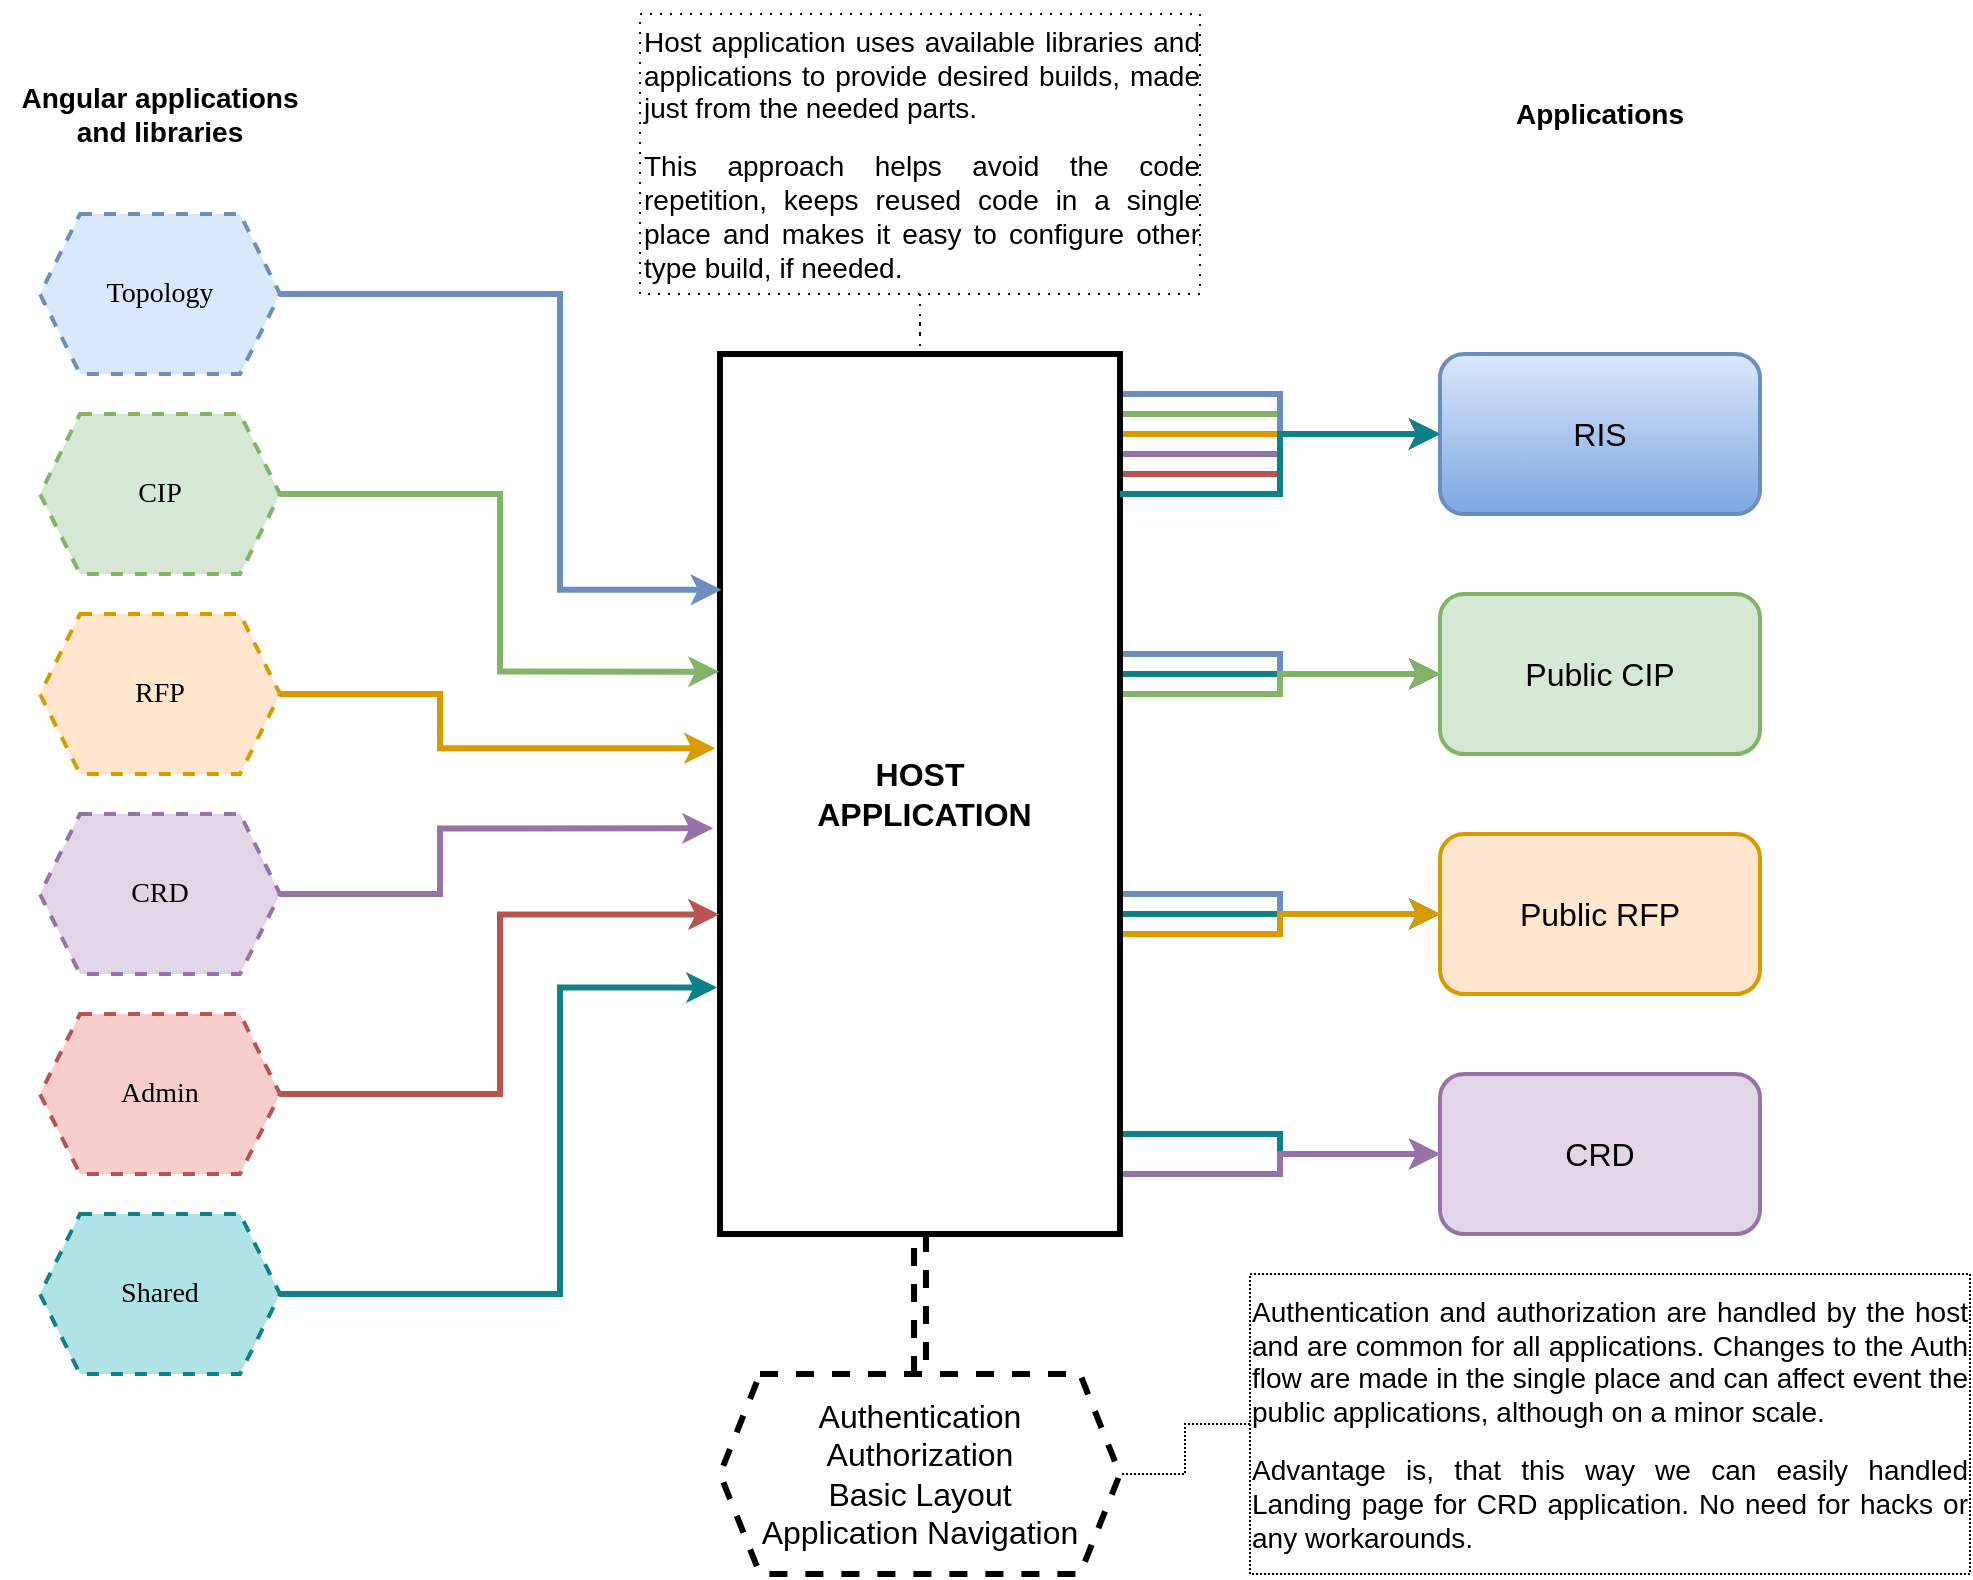 <mxfile version="24.7.14">
  <diagram name="Page-1" id="Wd6QTQrWX2mw0h-eFtn6">
    <mxGraphModel dx="1734" dy="982" grid="1" gridSize="10" guides="1" tooltips="1" connect="1" arrows="1" fold="1" page="1" pageScale="1" pageWidth="1169" pageHeight="827" math="0" shadow="0">
      <root>
        <mxCell id="0" />
        <mxCell id="1" parent="0" />
        <mxCell id="cdumC1pG2LzIDTalaGFU-20" style="edgeStyle=orthogonalEdgeStyle;rounded=0;orthogonalLoop=1;jettySize=auto;html=1;entryX=0;entryY=0.5;entryDx=0;entryDy=0;strokeWidth=3;fillColor=#e1d5e7;strokeColor=#9673a6;" edge="1" parent="1" source="cdumC1pG2LzIDTalaGFU-1" target="cdumC1pG2LzIDTalaGFU-3">
          <mxGeometry relative="1" as="geometry">
            <Array as="points">
              <mxPoint x="775" y="250" />
              <mxPoint x="775" y="240" />
            </Array>
          </mxGeometry>
        </mxCell>
        <mxCell id="cdumC1pG2LzIDTalaGFU-23" style="edgeStyle=orthogonalEdgeStyle;rounded=0;orthogonalLoop=1;jettySize=auto;html=1;entryX=0;entryY=0.5;entryDx=0;entryDy=0;strokeWidth=3;fillColor=#ffe6cc;strokeColor=#d79b00;" edge="1" parent="1" source="cdumC1pG2LzIDTalaGFU-1" target="cdumC1pG2LzIDTalaGFU-3">
          <mxGeometry relative="1" as="geometry">
            <Array as="points">
              <mxPoint x="735" y="240" />
              <mxPoint x="735" y="240" />
            </Array>
          </mxGeometry>
        </mxCell>
        <mxCell id="cdumC1pG2LzIDTalaGFU-24" style="edgeStyle=orthogonalEdgeStyle;rounded=0;orthogonalLoop=1;jettySize=auto;html=1;entryX=0;entryY=0.5;entryDx=0;entryDy=0;strokeWidth=3;fillColor=#d5e8d4;strokeColor=#82b366;" edge="1" parent="1" source="cdumC1pG2LzIDTalaGFU-1" target="cdumC1pG2LzIDTalaGFU-3">
          <mxGeometry relative="1" as="geometry">
            <Array as="points">
              <mxPoint x="775" y="230" />
              <mxPoint x="775" y="240" />
            </Array>
          </mxGeometry>
        </mxCell>
        <mxCell id="cdumC1pG2LzIDTalaGFU-25" style="edgeStyle=orthogonalEdgeStyle;rounded=0;orthogonalLoop=1;jettySize=auto;html=1;entryX=0;entryY=0.5;entryDx=0;entryDy=0;strokeWidth=3;fillColor=#f8cecc;strokeColor=#b85450;" edge="1" parent="1" source="cdumC1pG2LzIDTalaGFU-1" target="cdumC1pG2LzIDTalaGFU-3">
          <mxGeometry relative="1" as="geometry">
            <Array as="points">
              <mxPoint x="775" y="260" />
              <mxPoint x="775" y="240" />
            </Array>
          </mxGeometry>
        </mxCell>
        <mxCell id="cdumC1pG2LzIDTalaGFU-26" style="edgeStyle=orthogonalEdgeStyle;rounded=0;orthogonalLoop=1;jettySize=auto;html=1;entryX=0;entryY=0.5;entryDx=0;entryDy=0;strokeWidth=3;fillColor=#dae8fc;strokeColor=#6c8ebf;" edge="1" parent="1" source="cdumC1pG2LzIDTalaGFU-1" target="cdumC1pG2LzIDTalaGFU-3">
          <mxGeometry relative="1" as="geometry">
            <Array as="points">
              <mxPoint x="775" y="220" />
              <mxPoint x="775" y="240" />
            </Array>
          </mxGeometry>
        </mxCell>
        <mxCell id="cdumC1pG2LzIDTalaGFU-27" style="edgeStyle=orthogonalEdgeStyle;rounded=0;orthogonalLoop=1;jettySize=auto;html=1;entryX=0;entryY=0.5;entryDx=0;entryDy=0;strokeWidth=3;fillColor=#dae8fc;strokeColor=#6c8ebf;" edge="1" parent="1" source="cdumC1pG2LzIDTalaGFU-1" target="cdumC1pG2LzIDTalaGFU-4">
          <mxGeometry relative="1" as="geometry">
            <Array as="points">
              <mxPoint x="775" y="350" />
              <mxPoint x="775" y="360" />
            </Array>
          </mxGeometry>
        </mxCell>
        <mxCell id="cdumC1pG2LzIDTalaGFU-28" style="edgeStyle=orthogonalEdgeStyle;rounded=0;orthogonalLoop=1;jettySize=auto;html=1;entryX=0;entryY=0.5;entryDx=0;entryDy=0;strokeWidth=3;fillColor=#b0e3e6;strokeColor=#0e8088;" edge="1" parent="1" source="cdumC1pG2LzIDTalaGFU-1" target="cdumC1pG2LzIDTalaGFU-4">
          <mxGeometry relative="1" as="geometry">
            <Array as="points">
              <mxPoint x="770" y="360" />
              <mxPoint x="770" y="360" />
            </Array>
          </mxGeometry>
        </mxCell>
        <mxCell id="cdumC1pG2LzIDTalaGFU-31" style="edgeStyle=orthogonalEdgeStyle;rounded=0;orthogonalLoop=1;jettySize=auto;html=1;entryX=0;entryY=0.5;entryDx=0;entryDy=0;fillColor=#d5e8d4;strokeColor=#82b366;strokeWidth=3;" edge="1" parent="1" source="cdumC1pG2LzIDTalaGFU-1" target="cdumC1pG2LzIDTalaGFU-4">
          <mxGeometry relative="1" as="geometry">
            <Array as="points">
              <mxPoint x="775" y="370" />
              <mxPoint x="775" y="360" />
            </Array>
          </mxGeometry>
        </mxCell>
        <mxCell id="cdumC1pG2LzIDTalaGFU-32" style="edgeStyle=orthogonalEdgeStyle;rounded=0;orthogonalLoop=1;jettySize=auto;html=1;entryX=0;entryY=0.5;entryDx=0;entryDy=0;strokeWidth=3;fillColor=#dae8fc;strokeColor=#6c8ebf;" edge="1" parent="1" source="cdumC1pG2LzIDTalaGFU-1" target="cdumC1pG2LzIDTalaGFU-5">
          <mxGeometry relative="1" as="geometry">
            <Array as="points">
              <mxPoint x="775" y="470" />
              <mxPoint x="775" y="480" />
            </Array>
          </mxGeometry>
        </mxCell>
        <mxCell id="cdumC1pG2LzIDTalaGFU-33" style="edgeStyle=orthogonalEdgeStyle;rounded=0;orthogonalLoop=1;jettySize=auto;html=1;entryX=0;entryY=0.5;entryDx=0;entryDy=0;strokeWidth=3;fillColor=#b0e3e6;strokeColor=#0e8088;" edge="1" parent="1" source="cdumC1pG2LzIDTalaGFU-1" target="cdumC1pG2LzIDTalaGFU-5">
          <mxGeometry relative="1" as="geometry">
            <Array as="points">
              <mxPoint x="735" y="480" />
              <mxPoint x="735" y="480" />
            </Array>
          </mxGeometry>
        </mxCell>
        <mxCell id="cdumC1pG2LzIDTalaGFU-34" style="edgeStyle=orthogonalEdgeStyle;rounded=0;orthogonalLoop=1;jettySize=auto;html=1;entryX=0;entryY=0.5;entryDx=0;entryDy=0;strokeWidth=3;fillColor=#ffe6cc;strokeColor=#d79b00;" edge="1" parent="1" source="cdumC1pG2LzIDTalaGFU-1" target="cdumC1pG2LzIDTalaGFU-5">
          <mxGeometry relative="1" as="geometry">
            <Array as="points">
              <mxPoint x="775" y="490" />
              <mxPoint x="775" y="480" />
            </Array>
          </mxGeometry>
        </mxCell>
        <mxCell id="cdumC1pG2LzIDTalaGFU-35" style="edgeStyle=orthogonalEdgeStyle;rounded=0;orthogonalLoop=1;jettySize=auto;html=1;entryX=0;entryY=0.5;entryDx=0;entryDy=0;strokeWidth=3;fillColor=#b0e3e6;strokeColor=#0e8088;" edge="1" parent="1" source="cdumC1pG2LzIDTalaGFU-1" target="cdumC1pG2LzIDTalaGFU-6">
          <mxGeometry relative="1" as="geometry">
            <Array as="points">
              <mxPoint x="775" y="590" />
              <mxPoint x="775" y="600" />
            </Array>
          </mxGeometry>
        </mxCell>
        <mxCell id="cdumC1pG2LzIDTalaGFU-36" style="edgeStyle=orthogonalEdgeStyle;rounded=0;orthogonalLoop=1;jettySize=auto;html=1;entryX=0;entryY=0.5;entryDx=0;entryDy=0;strokeWidth=3;fillColor=#e1d5e7;strokeColor=#9673a6;" edge="1" parent="1" source="cdumC1pG2LzIDTalaGFU-1" target="cdumC1pG2LzIDTalaGFU-6">
          <mxGeometry relative="1" as="geometry">
            <Array as="points">
              <mxPoint x="775" y="610" />
              <mxPoint x="775" y="600" />
            </Array>
          </mxGeometry>
        </mxCell>
        <mxCell id="cdumC1pG2LzIDTalaGFU-1" value="&lt;div style=&quot;font-size: 16px;&quot;&gt;&lt;b&gt;&lt;font style=&quot;font-size: 16px;&quot;&gt;&lt;font style=&quot;font-size: 16px;&quot;&gt;HOST&lt;/font&gt;&lt;/font&gt;&lt;/b&gt;&lt;/div&gt;&lt;b&gt;&lt;font style=&quot;font-size: 16px;&quot;&gt;&amp;nbsp;APPLICATION&lt;/font&gt;&lt;/b&gt;" style="whiteSpace=wrap;html=1;strokeWidth=3;" vertex="1" parent="1">
          <mxGeometry x="495" y="200" width="200" height="440" as="geometry" />
        </mxCell>
        <mxCell id="cdumC1pG2LzIDTalaGFU-3" value="&lt;font style=&quot;font-size: 16px;&quot;&gt;RIS&lt;/font&gt;" style="rounded=1;whiteSpace=wrap;html=1;strokeWidth=2;fillColor=#dae8fc;gradientColor=#7ea6e0;strokeColor=#6c8ebf;" vertex="1" parent="1">
          <mxGeometry x="855" y="200" width="160" height="80" as="geometry" />
        </mxCell>
        <mxCell id="cdumC1pG2LzIDTalaGFU-4" value="&lt;div style=&quot;font-size: 13px;&quot;&gt;&lt;font style=&quot;font-size: 16px;&quot;&gt;Public CIP&lt;/font&gt;&lt;/div&gt;" style="rounded=1;whiteSpace=wrap;html=1;strokeWidth=2;fillColor=#d5e8d4;strokeColor=#82b366;" vertex="1" parent="1">
          <mxGeometry x="855" y="320" width="160" height="80" as="geometry" />
        </mxCell>
        <mxCell id="cdumC1pG2LzIDTalaGFU-5" value="&lt;div style=&quot;font-size: 13px;&quot;&gt;&lt;font style=&quot;font-size: 16px;&quot;&gt;Public RFP&lt;br&gt;&lt;/font&gt;&lt;/div&gt;" style="rounded=1;whiteSpace=wrap;html=1;fillColor=#ffe6cc;strokeColor=#d79b00;strokeWidth=2;" vertex="1" parent="1">
          <mxGeometry x="855" y="440" width="160" height="80" as="geometry" />
        </mxCell>
        <mxCell id="cdumC1pG2LzIDTalaGFU-6" value="&lt;font style=&quot;font-size: 16px;&quot;&gt;CRD&lt;/font&gt;" style="rounded=1;whiteSpace=wrap;html=1;fillColor=#e1d5e7;strokeColor=#9673a6;strokeWidth=2;" vertex="1" parent="1">
          <mxGeometry x="855" y="560" width="160" height="80" as="geometry" />
        </mxCell>
        <mxCell id="cdumC1pG2LzIDTalaGFU-7" value="&lt;font face=&quot;Tahoma&quot; style=&quot;font-size: 14px;&quot;&gt;Topology&lt;/font&gt;" style="shape=hexagon;perimeter=hexagonPerimeter2;whiteSpace=wrap;html=1;fixedSize=1;fillColor=#dae8fc;strokeColor=#6c8ebf;strokeWidth=2;dashed=1;" vertex="1" parent="1">
          <mxGeometry x="155" y="130" width="120" height="80" as="geometry" />
        </mxCell>
        <mxCell id="cdumC1pG2LzIDTalaGFU-8" value="&lt;font style=&quot;font-size: 14px;&quot; face=&quot;Tahoma&quot;&gt;CIP&lt;/font&gt;" style="shape=hexagon;perimeter=hexagonPerimeter2;whiteSpace=wrap;html=1;fixedSize=1;fillColor=#d5e8d4;strokeColor=#82b366;strokeWidth=2;dashed=1;" vertex="1" parent="1">
          <mxGeometry x="155" y="230" width="120" height="80" as="geometry" />
        </mxCell>
        <mxCell id="cdumC1pG2LzIDTalaGFU-9" value="&lt;font style=&quot;font-size: 14px;&quot; face=&quot;Tahoma&quot;&gt;RFP&lt;/font&gt;" style="shape=hexagon;perimeter=hexagonPerimeter2;whiteSpace=wrap;html=1;fixedSize=1;fillColor=#ffe6cc;strokeColor=#d79b00;strokeWidth=2;dashed=1;" vertex="1" parent="1">
          <mxGeometry x="155" y="330" width="120" height="80" as="geometry" />
        </mxCell>
        <mxCell id="cdumC1pG2LzIDTalaGFU-10" value="&lt;font face=&quot;Tahoma&quot; style=&quot;font-size: 14px;&quot;&gt;CRD&lt;/font&gt;" style="shape=hexagon;perimeter=hexagonPerimeter2;whiteSpace=wrap;html=1;fixedSize=1;fillColor=#e1d5e7;strokeColor=#9673a6;strokeWidth=2;dashed=1;" vertex="1" parent="1">
          <mxGeometry x="155" y="430" width="120" height="80" as="geometry" />
        </mxCell>
        <mxCell id="cdumC1pG2LzIDTalaGFU-11" value="&lt;font style=&quot;font-size: 14px;&quot; face=&quot;Tahoma&quot;&gt;Admin&lt;/font&gt;" style="shape=hexagon;perimeter=hexagonPerimeter2;whiteSpace=wrap;html=1;fixedSize=1;fillColor=#f8cecc;strokeColor=#b85450;dashed=1;strokeWidth=2;" vertex="1" parent="1">
          <mxGeometry x="155" y="530" width="120" height="80" as="geometry" />
        </mxCell>
        <mxCell id="cdumC1pG2LzIDTalaGFU-12" value="&lt;font style=&quot;font-size: 14px;&quot; face=&quot;Tahoma&quot;&gt;Shared&lt;/font&gt;" style="shape=hexagon;perimeter=hexagonPerimeter2;whiteSpace=wrap;html=1;fixedSize=1;fillColor=#b0e3e6;strokeColor=#0e8088;dashed=1;strokeWidth=2;" vertex="1" parent="1">
          <mxGeometry x="155" y="630" width="120" height="80" as="geometry" />
        </mxCell>
        <mxCell id="cdumC1pG2LzIDTalaGFU-13" style="edgeStyle=orthogonalEdgeStyle;rounded=0;orthogonalLoop=1;jettySize=auto;html=1;entryX=0.004;entryY=0.268;entryDx=0;entryDy=0;entryPerimeter=0;strokeWidth=3;fillColor=#dae8fc;strokeColor=#6c8ebf;" edge="1" parent="1" source="cdumC1pG2LzIDTalaGFU-7" target="cdumC1pG2LzIDTalaGFU-1">
          <mxGeometry relative="1" as="geometry">
            <Array as="points">
              <mxPoint x="415" y="170" />
              <mxPoint x="415" y="318" />
            </Array>
          </mxGeometry>
        </mxCell>
        <mxCell id="cdumC1pG2LzIDTalaGFU-15" style="edgeStyle=orthogonalEdgeStyle;rounded=0;orthogonalLoop=1;jettySize=auto;html=1;entryX=-0.002;entryY=0.361;entryDx=0;entryDy=0;entryPerimeter=0;strokeWidth=3;fillColor=#d5e8d4;strokeColor=#82b366;" edge="1" parent="1" source="cdumC1pG2LzIDTalaGFU-8" target="cdumC1pG2LzIDTalaGFU-1">
          <mxGeometry relative="1" as="geometry" />
        </mxCell>
        <mxCell id="cdumC1pG2LzIDTalaGFU-16" style="edgeStyle=orthogonalEdgeStyle;rounded=0;orthogonalLoop=1;jettySize=auto;html=1;entryX=-0.012;entryY=0.448;entryDx=0;entryDy=0;entryPerimeter=0;fillColor=#ffe6cc;strokeColor=#d79b00;strokeWidth=3;" edge="1" parent="1" source="cdumC1pG2LzIDTalaGFU-9" target="cdumC1pG2LzIDTalaGFU-1">
          <mxGeometry relative="1" as="geometry">
            <Array as="points">
              <mxPoint x="355" y="370" />
              <mxPoint x="355" y="397" />
            </Array>
          </mxGeometry>
        </mxCell>
        <mxCell id="cdumC1pG2LzIDTalaGFU-17" style="edgeStyle=orthogonalEdgeStyle;rounded=0;orthogonalLoop=1;jettySize=auto;html=1;entryX=-0.017;entryY=0.539;entryDx=0;entryDy=0;entryPerimeter=0;strokeWidth=3;fillColor=#e1d5e7;strokeColor=#9673a6;" edge="1" parent="1" source="cdumC1pG2LzIDTalaGFU-10" target="cdumC1pG2LzIDTalaGFU-1">
          <mxGeometry relative="1" as="geometry">
            <Array as="points">
              <mxPoint x="355" y="470" />
              <mxPoint x="355" y="437" />
            </Array>
          </mxGeometry>
        </mxCell>
        <mxCell id="cdumC1pG2LzIDTalaGFU-18" style="edgeStyle=orthogonalEdgeStyle;rounded=0;orthogonalLoop=1;jettySize=auto;html=1;entryX=-0.002;entryY=0.637;entryDx=0;entryDy=0;entryPerimeter=0;fillColor=#f8cecc;strokeColor=#b85450;strokeWidth=3;" edge="1" parent="1" source="cdumC1pG2LzIDTalaGFU-11" target="cdumC1pG2LzIDTalaGFU-1">
          <mxGeometry relative="1" as="geometry">
            <Array as="points">
              <mxPoint x="385" y="570" />
              <mxPoint x="385" y="480" />
            </Array>
          </mxGeometry>
        </mxCell>
        <mxCell id="cdumC1pG2LzIDTalaGFU-19" style="edgeStyle=orthogonalEdgeStyle;rounded=0;orthogonalLoop=1;jettySize=auto;html=1;entryX=-0.007;entryY=0.72;entryDx=0;entryDy=0;entryPerimeter=0;fillColor=#b0e3e6;strokeColor=#0e8088;strokeWidth=3;" edge="1" parent="1" source="cdumC1pG2LzIDTalaGFU-12" target="cdumC1pG2LzIDTalaGFU-1">
          <mxGeometry relative="1" as="geometry">
            <Array as="points">
              <mxPoint x="415" y="670" />
              <mxPoint x="415" y="517" />
            </Array>
          </mxGeometry>
        </mxCell>
        <mxCell id="cdumC1pG2LzIDTalaGFU-22" style="edgeStyle=orthogonalEdgeStyle;rounded=0;orthogonalLoop=1;jettySize=auto;html=1;strokeWidth=3;fillColor=#b0e3e6;strokeColor=#0e8088;" edge="1" parent="1" source="cdumC1pG2LzIDTalaGFU-1" target="cdumC1pG2LzIDTalaGFU-3">
          <mxGeometry relative="1" as="geometry">
            <Array as="points">
              <mxPoint x="775" y="270" />
              <mxPoint x="775" y="240" />
            </Array>
          </mxGeometry>
        </mxCell>
        <mxCell id="cdumC1pG2LzIDTalaGFU-38" style="edgeStyle=orthogonalEdgeStyle;rounded=0;orthogonalLoop=1;jettySize=auto;html=1;entryX=0.5;entryY=1;entryDx=0;entryDy=0;strokeWidth=3;shape=link;dashed=1;" edge="1" parent="1" source="cdumC1pG2LzIDTalaGFU-37" target="cdumC1pG2LzIDTalaGFU-1">
          <mxGeometry relative="1" as="geometry" />
        </mxCell>
        <mxCell id="cdumC1pG2LzIDTalaGFU-37" value="&lt;div style=&quot;font-size: 16px;&quot;&gt;&lt;font style=&quot;font-size: 16px;&quot;&gt;Authentication&lt;/font&gt;&lt;/div&gt;&lt;div style=&quot;font-size: 16px;&quot;&gt;&lt;font style=&quot;font-size: 16px;&quot;&gt;Authorization&lt;/font&gt;&lt;/div&gt;&lt;div style=&quot;font-size: 16px;&quot;&gt;&lt;font style=&quot;font-size: 16px;&quot;&gt;Basic Layout&lt;/font&gt;&lt;/div&gt;&lt;div style=&quot;font-size: 16px;&quot;&gt;&lt;font style=&quot;font-size: 16px;&quot;&gt;Application Navigation&lt;br&gt;&lt;/font&gt;&lt;/div&gt;" style="shape=hexagon;perimeter=hexagonPerimeter2;whiteSpace=wrap;html=1;fixedSize=1;strokeWidth=3;dashed=1;" vertex="1" parent="1">
          <mxGeometry x="495" y="710" width="200" height="100" as="geometry" />
        </mxCell>
        <mxCell id="cdumC1pG2LzIDTalaGFU-46" style="edgeStyle=orthogonalEdgeStyle;rounded=0;orthogonalLoop=1;jettySize=auto;html=1;entryX=0.5;entryY=0;entryDx=0;entryDy=0;endArrow=none;endFill=0;dashed=1;dashPattern=1 4;" edge="1" parent="1" source="cdumC1pG2LzIDTalaGFU-41" target="cdumC1pG2LzIDTalaGFU-1">
          <mxGeometry relative="1" as="geometry" />
        </mxCell>
        <mxCell id="cdumC1pG2LzIDTalaGFU-41" value="&lt;p align=&quot;justify&quot;&gt;&lt;font style=&quot;font-size: 14px;&quot;&gt;Host application uses available libraries and applications to provide desired builds, made just from the needed parts.&lt;/font&gt;&lt;/p&gt;&lt;p align=&quot;justify&quot;&gt;&lt;font style=&quot;font-size: 14px;&quot;&gt;This approach helps avoid the code repetition, keeps reused code in a single place and makes it easy to configure other type build, if needed.&lt;br&gt;&lt;/font&gt;&lt;/p&gt;" style="text;html=1;align=left;verticalAlign=middle;whiteSpace=wrap;rounded=0;strokeColor=default;dashed=1;dashPattern=1 4;" vertex="1" parent="1">
          <mxGeometry x="455" y="30" width="280" height="140" as="geometry" />
        </mxCell>
        <mxCell id="cdumC1pG2LzIDTalaGFU-42" value="Angular applications and libraries" style="text;html=1;align=center;verticalAlign=middle;whiteSpace=wrap;rounded=0;fontStyle=1;fontSize=14;" vertex="1" parent="1">
          <mxGeometry x="135" y="60" width="160" height="40" as="geometry" />
        </mxCell>
        <mxCell id="cdumC1pG2LzIDTalaGFU-43" value="Applications" style="text;html=1;align=center;verticalAlign=middle;whiteSpace=wrap;rounded=0;fontStyle=1;fontSize=14;" vertex="1" parent="1">
          <mxGeometry x="855" y="60" width="160" height="40" as="geometry" />
        </mxCell>
        <mxCell id="cdumC1pG2LzIDTalaGFU-45" style="edgeStyle=orthogonalEdgeStyle;rounded=0;orthogonalLoop=1;jettySize=auto;html=1;entryX=1;entryY=0.5;entryDx=0;entryDy=0;endArrow=none;endFill=0;dashed=1;dashPattern=1 1;" edge="1" parent="1" source="cdumC1pG2LzIDTalaGFU-44" target="cdumC1pG2LzIDTalaGFU-37">
          <mxGeometry relative="1" as="geometry" />
        </mxCell>
        <mxCell id="cdumC1pG2LzIDTalaGFU-44" value="&lt;p align=&quot;justify&quot;&gt;&lt;font style=&quot;font-size: 14px;&quot;&gt;Authentication and authorization are handled by the host and are common for all applications. Changes to the Auth flow are made in the single place and can affect event the public applications, although on a minor scale.&lt;/font&gt;&lt;/p&gt;&lt;p align=&quot;justify&quot;&gt;&lt;font style=&quot;font-size: 14px;&quot;&gt;Advantage is, that this way we can easily handled Landing page for CRD application. No need for hacks or any workarounds.&lt;br&gt;&lt;/font&gt;&lt;/p&gt;" style="text;html=1;align=center;verticalAlign=middle;whiteSpace=wrap;rounded=0;dashed=1;dashPattern=1 1;strokeColor=default;" vertex="1" parent="1">
          <mxGeometry x="760" y="660" width="360" height="150" as="geometry" />
        </mxCell>
      </root>
    </mxGraphModel>
  </diagram>
</mxfile>
